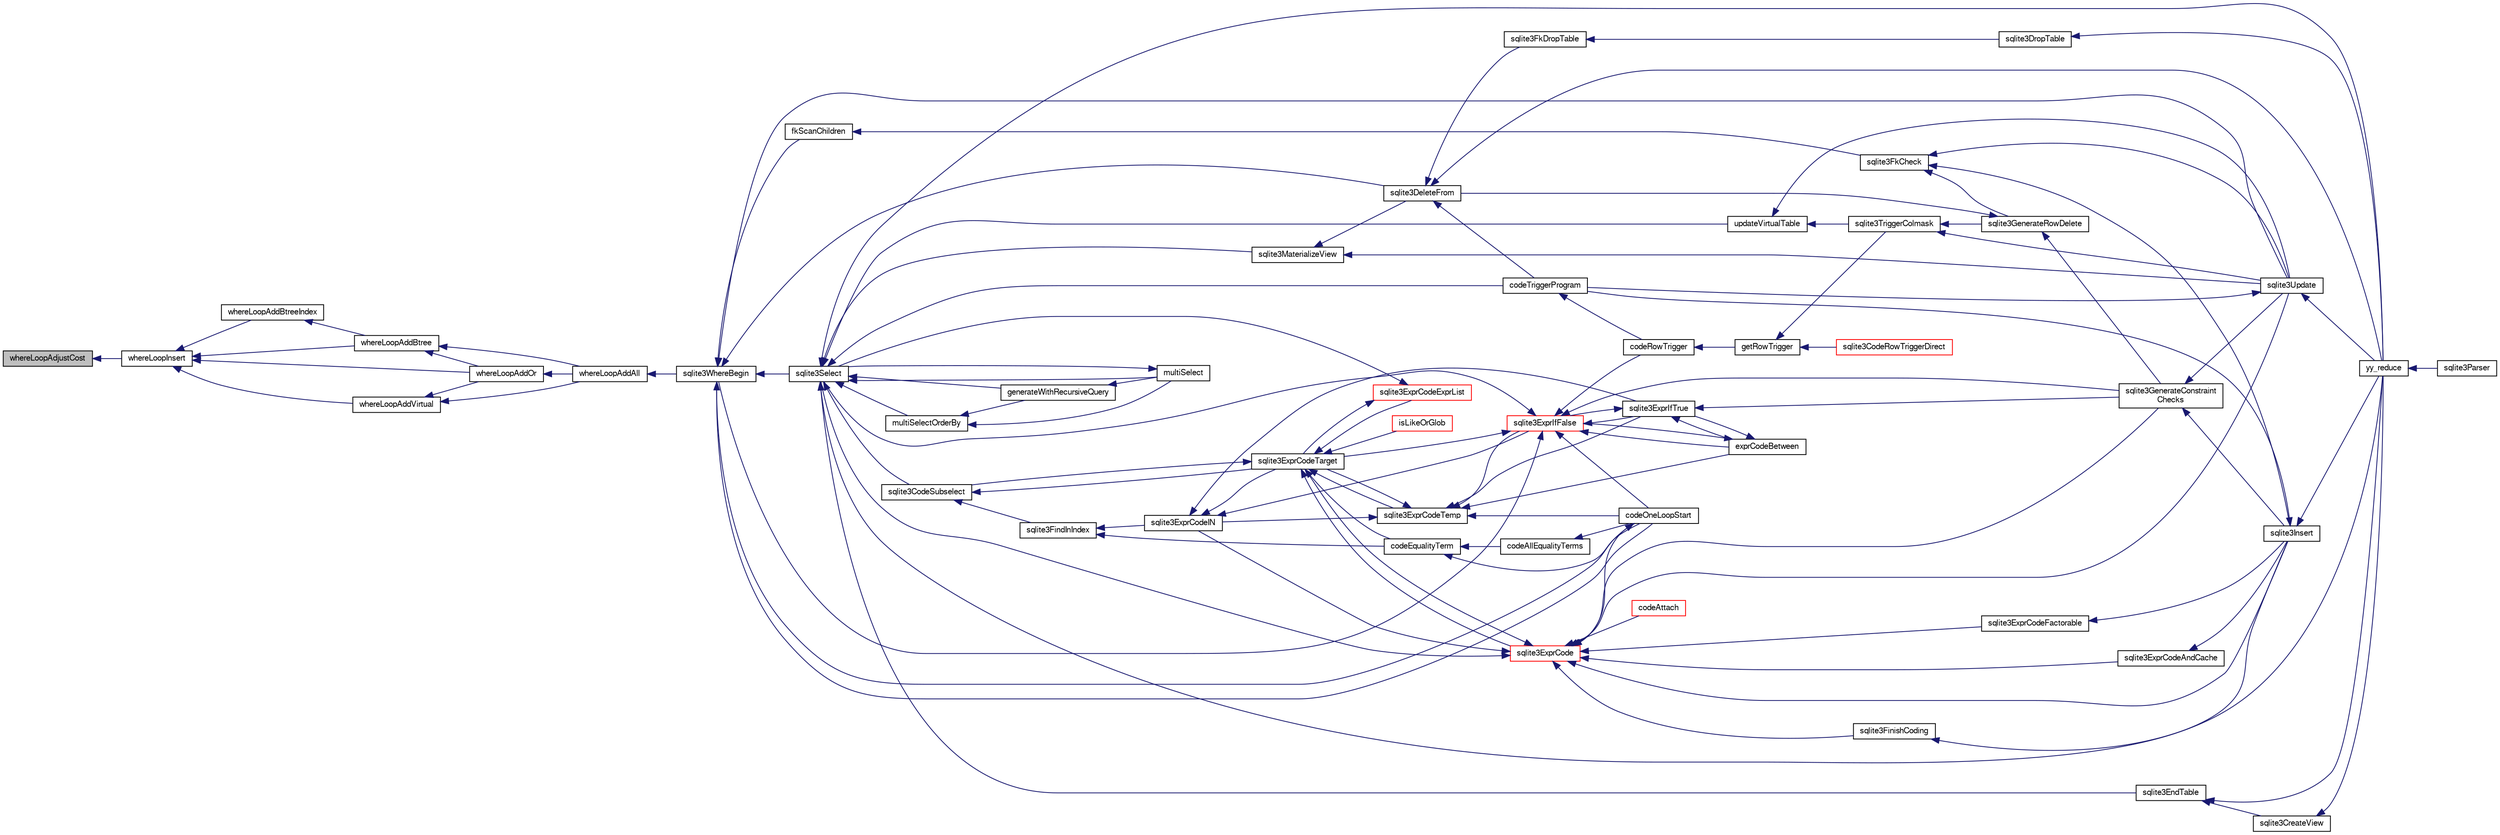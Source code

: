 digraph "whereLoopAdjustCost"
{
  edge [fontname="FreeSans",fontsize="10",labelfontname="FreeSans",labelfontsize="10"];
  node [fontname="FreeSans",fontsize="10",shape=record];
  rankdir="LR";
  Node914179 [label="whereLoopAdjustCost",height=0.2,width=0.4,color="black", fillcolor="grey75", style="filled", fontcolor="black"];
  Node914179 -> Node914180 [dir="back",color="midnightblue",fontsize="10",style="solid",fontname="FreeSans"];
  Node914180 [label="whereLoopInsert",height=0.2,width=0.4,color="black", fillcolor="white", style="filled",URL="$sqlite3_8c.html#ada13bf44312e72e96852fb296905cd51"];
  Node914180 -> Node914181 [dir="back",color="midnightblue",fontsize="10",style="solid",fontname="FreeSans"];
  Node914181 [label="whereLoopAddBtreeIndex",height=0.2,width=0.4,color="black", fillcolor="white", style="filled",URL="$sqlite3_8c.html#abde05643b060182010b7eb8098125a05"];
  Node914181 -> Node914182 [dir="back",color="midnightblue",fontsize="10",style="solid",fontname="FreeSans"];
  Node914182 [label="whereLoopAddBtree",height=0.2,width=0.4,color="black", fillcolor="white", style="filled",URL="$sqlite3_8c.html#aefe415538d2f9e200227977d2edaab3b"];
  Node914182 -> Node914183 [dir="back",color="midnightblue",fontsize="10",style="solid",fontname="FreeSans"];
  Node914183 [label="whereLoopAddOr",height=0.2,width=0.4,color="black", fillcolor="white", style="filled",URL="$sqlite3_8c.html#a97235f1da77b1e3f85d7132c9229234c"];
  Node914183 -> Node914184 [dir="back",color="midnightblue",fontsize="10",style="solid",fontname="FreeSans"];
  Node914184 [label="whereLoopAddAll",height=0.2,width=0.4,color="black", fillcolor="white", style="filled",URL="$sqlite3_8c.html#a861eb511463c5b852550018fee710f53"];
  Node914184 -> Node914185 [dir="back",color="midnightblue",fontsize="10",style="solid",fontname="FreeSans"];
  Node914185 [label="sqlite3WhereBegin",height=0.2,width=0.4,color="black", fillcolor="white", style="filled",URL="$sqlite3_8c.html#acad049f5c9a96a8118cffd5e5ce89f7c"];
  Node914185 -> Node914186 [dir="back",color="midnightblue",fontsize="10",style="solid",fontname="FreeSans"];
  Node914186 [label="sqlite3DeleteFrom",height=0.2,width=0.4,color="black", fillcolor="white", style="filled",URL="$sqlite3_8c.html#ab9b4b45349188b49eabb23f94608a091"];
  Node914186 -> Node914187 [dir="back",color="midnightblue",fontsize="10",style="solid",fontname="FreeSans"];
  Node914187 [label="sqlite3FkDropTable",height=0.2,width=0.4,color="black", fillcolor="white", style="filled",URL="$sqlite3_8c.html#a1218c6fc74e89152ceaa4760e82f5ef9"];
  Node914187 -> Node914188 [dir="back",color="midnightblue",fontsize="10",style="solid",fontname="FreeSans"];
  Node914188 [label="sqlite3DropTable",height=0.2,width=0.4,color="black", fillcolor="white", style="filled",URL="$sqlite3_8c.html#a5534f77364b5568783c0e50db3c9defb"];
  Node914188 -> Node914189 [dir="back",color="midnightblue",fontsize="10",style="solid",fontname="FreeSans"];
  Node914189 [label="yy_reduce",height=0.2,width=0.4,color="black", fillcolor="white", style="filled",URL="$sqlite3_8c.html#a7c419a9b25711c666a9a2449ef377f14"];
  Node914189 -> Node914190 [dir="back",color="midnightblue",fontsize="10",style="solid",fontname="FreeSans"];
  Node914190 [label="sqlite3Parser",height=0.2,width=0.4,color="black", fillcolor="white", style="filled",URL="$sqlite3_8c.html#a0327d71a5fabe0b6a343d78a2602e72a"];
  Node914186 -> Node914191 [dir="back",color="midnightblue",fontsize="10",style="solid",fontname="FreeSans"];
  Node914191 [label="codeTriggerProgram",height=0.2,width=0.4,color="black", fillcolor="white", style="filled",URL="$sqlite3_8c.html#a120801f59d9281d201d2ff4b2606836e"];
  Node914191 -> Node914192 [dir="back",color="midnightblue",fontsize="10",style="solid",fontname="FreeSans"];
  Node914192 [label="codeRowTrigger",height=0.2,width=0.4,color="black", fillcolor="white", style="filled",URL="$sqlite3_8c.html#a463cea5aaaf388b560b206570a0022fc"];
  Node914192 -> Node914193 [dir="back",color="midnightblue",fontsize="10",style="solid",fontname="FreeSans"];
  Node914193 [label="getRowTrigger",height=0.2,width=0.4,color="black", fillcolor="white", style="filled",URL="$sqlite3_8c.html#a69626ef20b540d1a2b19cf56f3f45689"];
  Node914193 -> Node914194 [dir="back",color="midnightblue",fontsize="10",style="solid",fontname="FreeSans"];
  Node914194 [label="sqlite3CodeRowTriggerDirect",height=0.2,width=0.4,color="red", fillcolor="white", style="filled",URL="$sqlite3_8c.html#ad92829f9001bcf89a0299dad5a48acd4"];
  Node914193 -> Node914201 [dir="back",color="midnightblue",fontsize="10",style="solid",fontname="FreeSans"];
  Node914201 [label="sqlite3TriggerColmask",height=0.2,width=0.4,color="black", fillcolor="white", style="filled",URL="$sqlite3_8c.html#acace8e99e37ae5e84ea03c65e820c540"];
  Node914201 -> Node914196 [dir="back",color="midnightblue",fontsize="10",style="solid",fontname="FreeSans"];
  Node914196 [label="sqlite3GenerateRowDelete",height=0.2,width=0.4,color="black", fillcolor="white", style="filled",URL="$sqlite3_8c.html#a2c76cbf3027fc18fdbb8cb4cd96b77d9"];
  Node914196 -> Node914186 [dir="back",color="midnightblue",fontsize="10",style="solid",fontname="FreeSans"];
  Node914196 -> Node914197 [dir="back",color="midnightblue",fontsize="10",style="solid",fontname="FreeSans"];
  Node914197 [label="sqlite3GenerateConstraint\lChecks",height=0.2,width=0.4,color="black", fillcolor="white", style="filled",URL="$sqlite3_8c.html#aef639c1e6a0c0a67ca6e7690ad931bd2"];
  Node914197 -> Node914198 [dir="back",color="midnightblue",fontsize="10",style="solid",fontname="FreeSans"];
  Node914198 [label="sqlite3Insert",height=0.2,width=0.4,color="black", fillcolor="white", style="filled",URL="$sqlite3_8c.html#a5b17c9c2000bae6bdff8e6be48d7dc2b"];
  Node914198 -> Node914191 [dir="back",color="midnightblue",fontsize="10",style="solid",fontname="FreeSans"];
  Node914198 -> Node914189 [dir="back",color="midnightblue",fontsize="10",style="solid",fontname="FreeSans"];
  Node914197 -> Node914199 [dir="back",color="midnightblue",fontsize="10",style="solid",fontname="FreeSans"];
  Node914199 [label="sqlite3Update",height=0.2,width=0.4,color="black", fillcolor="white", style="filled",URL="$sqlite3_8c.html#ac5aa67c46e8cc8174566fabe6809fafa"];
  Node914199 -> Node914191 [dir="back",color="midnightblue",fontsize="10",style="solid",fontname="FreeSans"];
  Node914199 -> Node914189 [dir="back",color="midnightblue",fontsize="10",style="solid",fontname="FreeSans"];
  Node914201 -> Node914199 [dir="back",color="midnightblue",fontsize="10",style="solid",fontname="FreeSans"];
  Node914186 -> Node914189 [dir="back",color="midnightblue",fontsize="10",style="solid",fontname="FreeSans"];
  Node914185 -> Node914202 [dir="back",color="midnightblue",fontsize="10",style="solid",fontname="FreeSans"];
  Node914202 [label="fkScanChildren",height=0.2,width=0.4,color="black", fillcolor="white", style="filled",URL="$sqlite3_8c.html#a67c9dcb484336b3155e7a82a037d4691"];
  Node914202 -> Node914203 [dir="back",color="midnightblue",fontsize="10",style="solid",fontname="FreeSans"];
  Node914203 [label="sqlite3FkCheck",height=0.2,width=0.4,color="black", fillcolor="white", style="filled",URL="$sqlite3_8c.html#aa38fb76c7d6f48f19772877a41703b92"];
  Node914203 -> Node914196 [dir="back",color="midnightblue",fontsize="10",style="solid",fontname="FreeSans"];
  Node914203 -> Node914198 [dir="back",color="midnightblue",fontsize="10",style="solid",fontname="FreeSans"];
  Node914203 -> Node914199 [dir="back",color="midnightblue",fontsize="10",style="solid",fontname="FreeSans"];
  Node914185 -> Node914204 [dir="back",color="midnightblue",fontsize="10",style="solid",fontname="FreeSans"];
  Node914204 [label="sqlite3Select",height=0.2,width=0.4,color="black", fillcolor="white", style="filled",URL="$sqlite3_8c.html#a2465ee8c956209ba4b272477b7c21a45"];
  Node914204 -> Node914205 [dir="back",color="midnightblue",fontsize="10",style="solid",fontname="FreeSans"];
  Node914205 [label="sqlite3CodeSubselect",height=0.2,width=0.4,color="black", fillcolor="white", style="filled",URL="$sqlite3_8c.html#aa69b46d2204a1d1b110107a1be12ee0c"];
  Node914205 -> Node914206 [dir="back",color="midnightblue",fontsize="10",style="solid",fontname="FreeSans"];
  Node914206 [label="sqlite3FindInIndex",height=0.2,width=0.4,color="black", fillcolor="white", style="filled",URL="$sqlite3_8c.html#af7d8c56ab0231f44bb5f87b3fafeffb2"];
  Node914206 -> Node914207 [dir="back",color="midnightblue",fontsize="10",style="solid",fontname="FreeSans"];
  Node914207 [label="sqlite3ExprCodeIN",height=0.2,width=0.4,color="black", fillcolor="white", style="filled",URL="$sqlite3_8c.html#ad9cf4f5b5ffb90c24a4a0900c8626193"];
  Node914207 -> Node914208 [dir="back",color="midnightblue",fontsize="10",style="solid",fontname="FreeSans"];
  Node914208 [label="sqlite3ExprCodeTarget",height=0.2,width=0.4,color="black", fillcolor="white", style="filled",URL="$sqlite3_8c.html#a4f308397a0a3ed299ed31aaa1ae2a293"];
  Node914208 -> Node914205 [dir="back",color="midnightblue",fontsize="10",style="solid",fontname="FreeSans"];
  Node914208 -> Node914209 [dir="back",color="midnightblue",fontsize="10",style="solid",fontname="FreeSans"];
  Node914209 [label="sqlite3ExprCodeTemp",height=0.2,width=0.4,color="black", fillcolor="white", style="filled",URL="$sqlite3_8c.html#a3bc5c1ccb3c5851847e2aeb4a84ae1fc"];
  Node914209 -> Node914207 [dir="back",color="midnightblue",fontsize="10",style="solid",fontname="FreeSans"];
  Node914209 -> Node914208 [dir="back",color="midnightblue",fontsize="10",style="solid",fontname="FreeSans"];
  Node914209 -> Node914210 [dir="back",color="midnightblue",fontsize="10",style="solid",fontname="FreeSans"];
  Node914210 [label="exprCodeBetween",height=0.2,width=0.4,color="black", fillcolor="white", style="filled",URL="$sqlite3_8c.html#abd053493214542bca8f406f42145d173"];
  Node914210 -> Node914211 [dir="back",color="midnightblue",fontsize="10",style="solid",fontname="FreeSans"];
  Node914211 [label="sqlite3ExprIfTrue",height=0.2,width=0.4,color="black", fillcolor="white", style="filled",URL="$sqlite3_8c.html#ad93a55237c23e1b743ab1f59df1a1444"];
  Node914211 -> Node914210 [dir="back",color="midnightblue",fontsize="10",style="solid",fontname="FreeSans"];
  Node914211 -> Node914212 [dir="back",color="midnightblue",fontsize="10",style="solid",fontname="FreeSans"];
  Node914212 [label="sqlite3ExprIfFalse",height=0.2,width=0.4,color="red", fillcolor="white", style="filled",URL="$sqlite3_8c.html#af97ecccb5d56e321e118414b08f65b71"];
  Node914212 -> Node914208 [dir="back",color="midnightblue",fontsize="10",style="solid",fontname="FreeSans"];
  Node914212 -> Node914210 [dir="back",color="midnightblue",fontsize="10",style="solid",fontname="FreeSans"];
  Node914212 -> Node914211 [dir="back",color="midnightblue",fontsize="10",style="solid",fontname="FreeSans"];
  Node914212 -> Node914197 [dir="back",color="midnightblue",fontsize="10",style="solid",fontname="FreeSans"];
  Node914212 -> Node914204 [dir="back",color="midnightblue",fontsize="10",style="solid",fontname="FreeSans"];
  Node914212 -> Node914192 [dir="back",color="midnightblue",fontsize="10",style="solid",fontname="FreeSans"];
  Node914212 -> Node914226 [dir="back",color="midnightblue",fontsize="10",style="solid",fontname="FreeSans"];
  Node914226 [label="codeOneLoopStart",height=0.2,width=0.4,color="black", fillcolor="white", style="filled",URL="$sqlite3_8c.html#aa868875120b151c169cc79139ed6e008"];
  Node914226 -> Node914185 [dir="back",color="midnightblue",fontsize="10",style="solid",fontname="FreeSans"];
  Node914212 -> Node914185 [dir="back",color="midnightblue",fontsize="10",style="solid",fontname="FreeSans"];
  Node914211 -> Node914197 [dir="back",color="midnightblue",fontsize="10",style="solid",fontname="FreeSans"];
  Node914210 -> Node914212 [dir="back",color="midnightblue",fontsize="10",style="solid",fontname="FreeSans"];
  Node914209 -> Node914211 [dir="back",color="midnightblue",fontsize="10",style="solid",fontname="FreeSans"];
  Node914209 -> Node914212 [dir="back",color="midnightblue",fontsize="10",style="solid",fontname="FreeSans"];
  Node914209 -> Node914226 [dir="back",color="midnightblue",fontsize="10",style="solid",fontname="FreeSans"];
  Node914208 -> Node914227 [dir="back",color="midnightblue",fontsize="10",style="solid",fontname="FreeSans"];
  Node914227 [label="sqlite3ExprCode",height=0.2,width=0.4,color="red", fillcolor="white", style="filled",URL="$sqlite3_8c.html#a75f270fb0b111b86924cca4ea507b417"];
  Node914227 -> Node914207 [dir="back",color="midnightblue",fontsize="10",style="solid",fontname="FreeSans"];
  Node914227 -> Node914208 [dir="back",color="midnightblue",fontsize="10",style="solid",fontname="FreeSans"];
  Node914227 -> Node914228 [dir="back",color="midnightblue",fontsize="10",style="solid",fontname="FreeSans"];
  Node914228 [label="sqlite3ExprCodeFactorable",height=0.2,width=0.4,color="black", fillcolor="white", style="filled",URL="$sqlite3_8c.html#a843f7fd58eec5a683c1fd8435fcd1e84"];
  Node914228 -> Node914198 [dir="back",color="midnightblue",fontsize="10",style="solid",fontname="FreeSans"];
  Node914227 -> Node914229 [dir="back",color="midnightblue",fontsize="10",style="solid",fontname="FreeSans"];
  Node914229 [label="sqlite3ExprCodeAndCache",height=0.2,width=0.4,color="black", fillcolor="white", style="filled",URL="$sqlite3_8c.html#ae3e46527d9b7fc9cb9236d21a5e6b1d8"];
  Node914229 -> Node914198 [dir="back",color="midnightblue",fontsize="10",style="solid",fontname="FreeSans"];
  Node914227 -> Node914230 [dir="back",color="midnightblue",fontsize="10",style="solid",fontname="FreeSans"];
  Node914230 [label="codeAttach",height=0.2,width=0.4,color="red", fillcolor="white", style="filled",URL="$sqlite3_8c.html#ade4e9e30d828a19c191fdcb098676d5b"];
  Node914227 -> Node914233 [dir="back",color="midnightblue",fontsize="10",style="solid",fontname="FreeSans"];
  Node914233 [label="sqlite3FinishCoding",height=0.2,width=0.4,color="black", fillcolor="white", style="filled",URL="$sqlite3_8c.html#a651bc5b446c276c092705856d995b278"];
  Node914233 -> Node914189 [dir="back",color="midnightblue",fontsize="10",style="solid",fontname="FreeSans"];
  Node914227 -> Node914198 [dir="back",color="midnightblue",fontsize="10",style="solid",fontname="FreeSans"];
  Node914227 -> Node914197 [dir="back",color="midnightblue",fontsize="10",style="solid",fontname="FreeSans"];
  Node914227 -> Node914204 [dir="back",color="midnightblue",fontsize="10",style="solid",fontname="FreeSans"];
  Node914227 -> Node914199 [dir="back",color="midnightblue",fontsize="10",style="solid",fontname="FreeSans"];
  Node914227 -> Node914226 [dir="back",color="midnightblue",fontsize="10",style="solid",fontname="FreeSans"];
  Node914208 -> Node914239 [dir="back",color="midnightblue",fontsize="10",style="solid",fontname="FreeSans"];
  Node914239 [label="sqlite3ExprCodeExprList",height=0.2,width=0.4,color="red", fillcolor="white", style="filled",URL="$sqlite3_8c.html#a05b2b3dc3de7565de24eb3a2ff4e9566"];
  Node914239 -> Node914208 [dir="back",color="midnightblue",fontsize="10",style="solid",fontname="FreeSans"];
  Node914239 -> Node914204 [dir="back",color="midnightblue",fontsize="10",style="solid",fontname="FreeSans"];
  Node914208 -> Node914242 [dir="back",color="midnightblue",fontsize="10",style="solid",fontname="FreeSans"];
  Node914242 [label="isLikeOrGlob",height=0.2,width=0.4,color="red", fillcolor="white", style="filled",URL="$sqlite3_8c.html#a6c38e495198bf8976f68d1a6ebd74a50"];
  Node914208 -> Node914251 [dir="back",color="midnightblue",fontsize="10",style="solid",fontname="FreeSans"];
  Node914251 [label="codeEqualityTerm",height=0.2,width=0.4,color="black", fillcolor="white", style="filled",URL="$sqlite3_8c.html#ad88a57073f031452c9843e97f15acc47"];
  Node914251 -> Node914252 [dir="back",color="midnightblue",fontsize="10",style="solid",fontname="FreeSans"];
  Node914252 [label="codeAllEqualityTerms",height=0.2,width=0.4,color="black", fillcolor="white", style="filled",URL="$sqlite3_8c.html#a3095598b812500a4efe41bf17cd49381"];
  Node914252 -> Node914226 [dir="back",color="midnightblue",fontsize="10",style="solid",fontname="FreeSans"];
  Node914251 -> Node914226 [dir="back",color="midnightblue",fontsize="10",style="solid",fontname="FreeSans"];
  Node914207 -> Node914211 [dir="back",color="midnightblue",fontsize="10",style="solid",fontname="FreeSans"];
  Node914207 -> Node914212 [dir="back",color="midnightblue",fontsize="10",style="solid",fontname="FreeSans"];
  Node914206 -> Node914251 [dir="back",color="midnightblue",fontsize="10",style="solid",fontname="FreeSans"];
  Node914205 -> Node914208 [dir="back",color="midnightblue",fontsize="10",style="solid",fontname="FreeSans"];
  Node914204 -> Node914218 [dir="back",color="midnightblue",fontsize="10",style="solid",fontname="FreeSans"];
  Node914218 [label="sqlite3EndTable",height=0.2,width=0.4,color="black", fillcolor="white", style="filled",URL="$sqlite3_8c.html#a7b5f2c66c0f0b6f819d970ca389768b0"];
  Node914218 -> Node914219 [dir="back",color="midnightblue",fontsize="10",style="solid",fontname="FreeSans"];
  Node914219 [label="sqlite3CreateView",height=0.2,width=0.4,color="black", fillcolor="white", style="filled",URL="$sqlite3_8c.html#a9d85cb00ff71dee5cd9a019503a6982e"];
  Node914219 -> Node914189 [dir="back",color="midnightblue",fontsize="10",style="solid",fontname="FreeSans"];
  Node914218 -> Node914189 [dir="back",color="midnightblue",fontsize="10",style="solid",fontname="FreeSans"];
  Node914204 -> Node914253 [dir="back",color="midnightblue",fontsize="10",style="solid",fontname="FreeSans"];
  Node914253 [label="sqlite3MaterializeView",height=0.2,width=0.4,color="black", fillcolor="white", style="filled",URL="$sqlite3_8c.html#a4557984b0b75f998fb0c3f231c9b1def"];
  Node914253 -> Node914186 [dir="back",color="midnightblue",fontsize="10",style="solid",fontname="FreeSans"];
  Node914253 -> Node914199 [dir="back",color="midnightblue",fontsize="10",style="solid",fontname="FreeSans"];
  Node914204 -> Node914198 [dir="back",color="midnightblue",fontsize="10",style="solid",fontname="FreeSans"];
  Node914204 -> Node914235 [dir="back",color="midnightblue",fontsize="10",style="solid",fontname="FreeSans"];
  Node914235 [label="generateWithRecursiveQuery",height=0.2,width=0.4,color="black", fillcolor="white", style="filled",URL="$sqlite3_8c.html#ade2c3663fa9c3b9676507984b9483942"];
  Node914235 -> Node914236 [dir="back",color="midnightblue",fontsize="10",style="solid",fontname="FreeSans"];
  Node914236 [label="multiSelect",height=0.2,width=0.4,color="black", fillcolor="white", style="filled",URL="$sqlite3_8c.html#a6456c61f3d9b2389738753cedfa24fa7"];
  Node914236 -> Node914204 [dir="back",color="midnightblue",fontsize="10",style="solid",fontname="FreeSans"];
  Node914204 -> Node914236 [dir="back",color="midnightblue",fontsize="10",style="solid",fontname="FreeSans"];
  Node914204 -> Node914237 [dir="back",color="midnightblue",fontsize="10",style="solid",fontname="FreeSans"];
  Node914237 [label="multiSelectOrderBy",height=0.2,width=0.4,color="black", fillcolor="white", style="filled",URL="$sqlite3_8c.html#afcdb8488c6f4dfdadaf9f04bca35b808"];
  Node914237 -> Node914235 [dir="back",color="midnightblue",fontsize="10",style="solid",fontname="FreeSans"];
  Node914237 -> Node914236 [dir="back",color="midnightblue",fontsize="10",style="solid",fontname="FreeSans"];
  Node914204 -> Node914191 [dir="back",color="midnightblue",fontsize="10",style="solid",fontname="FreeSans"];
  Node914204 -> Node914254 [dir="back",color="midnightblue",fontsize="10",style="solid",fontname="FreeSans"];
  Node914254 [label="updateVirtualTable",height=0.2,width=0.4,color="black", fillcolor="white", style="filled",URL="$sqlite3_8c.html#a740220531db9293c39a2cdd7da3f74e1"];
  Node914254 -> Node914201 [dir="back",color="midnightblue",fontsize="10",style="solid",fontname="FreeSans"];
  Node914254 -> Node914199 [dir="back",color="midnightblue",fontsize="10",style="solid",fontname="FreeSans"];
  Node914204 -> Node914189 [dir="back",color="midnightblue",fontsize="10",style="solid",fontname="FreeSans"];
  Node914185 -> Node914199 [dir="back",color="midnightblue",fontsize="10",style="solid",fontname="FreeSans"];
  Node914185 -> Node914226 [dir="back",color="midnightblue",fontsize="10",style="solid",fontname="FreeSans"];
  Node914182 -> Node914184 [dir="back",color="midnightblue",fontsize="10",style="solid",fontname="FreeSans"];
  Node914180 -> Node914182 [dir="back",color="midnightblue",fontsize="10",style="solid",fontname="FreeSans"];
  Node914180 -> Node914255 [dir="back",color="midnightblue",fontsize="10",style="solid",fontname="FreeSans"];
  Node914255 [label="whereLoopAddVirtual",height=0.2,width=0.4,color="black", fillcolor="white", style="filled",URL="$sqlite3_8c.html#a33925379c63da49cea2e66c7780a4873"];
  Node914255 -> Node914183 [dir="back",color="midnightblue",fontsize="10",style="solid",fontname="FreeSans"];
  Node914255 -> Node914184 [dir="back",color="midnightblue",fontsize="10",style="solid",fontname="FreeSans"];
  Node914180 -> Node914183 [dir="back",color="midnightblue",fontsize="10",style="solid",fontname="FreeSans"];
}
